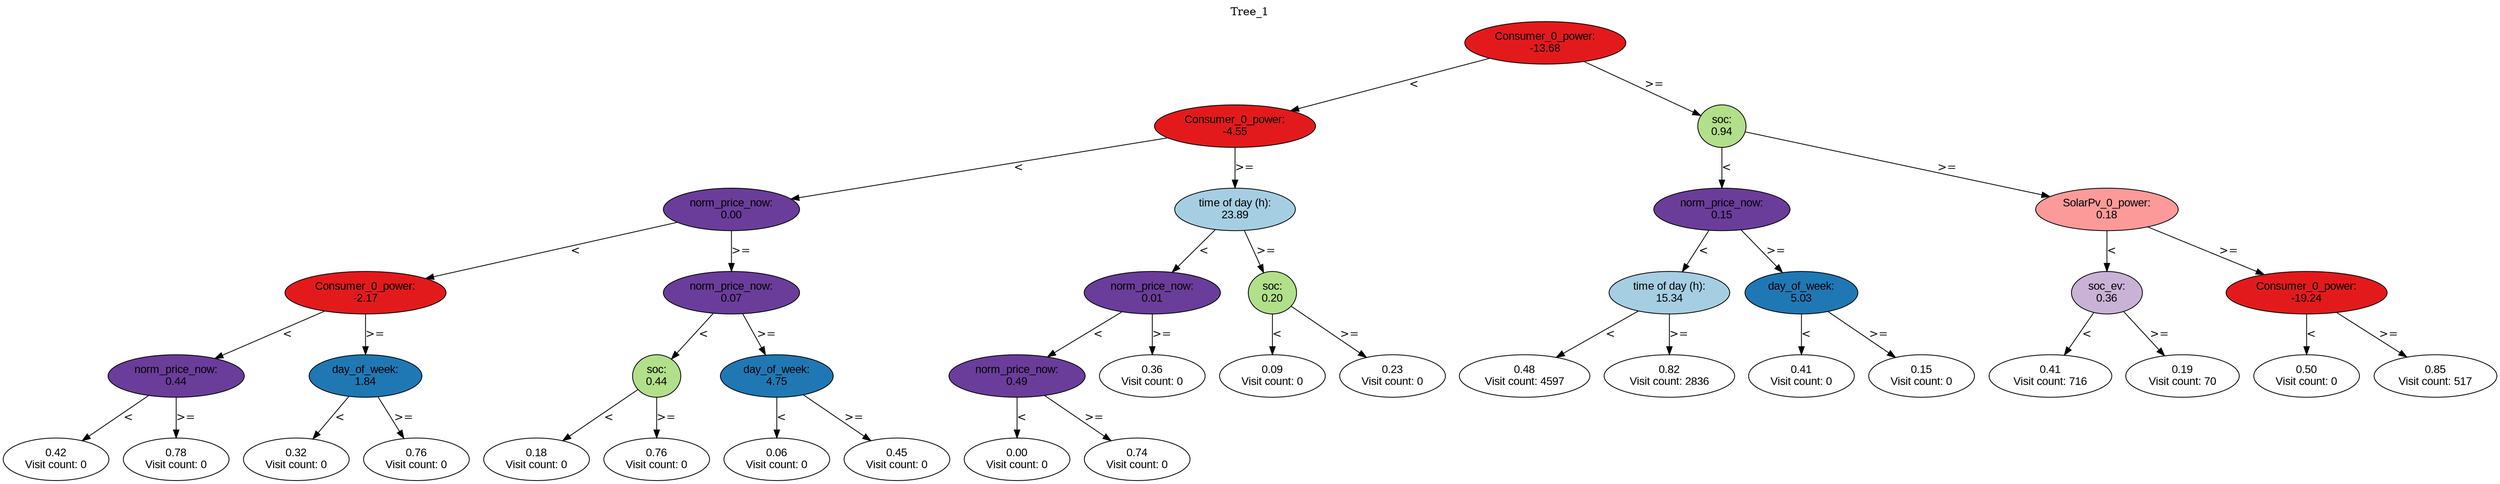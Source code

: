 digraph BST {
    node [fontname="Arial" style=filled colorscheme=paired12];
    0 [ label = "Consumer_0_power:
-13.68" fillcolor=6];
    1 [ label = "Consumer_0_power:
-4.55" fillcolor=6];
    2 [ label = "norm_price_now:
0.00" fillcolor=10];
    3 [ label = "Consumer_0_power:
-2.17" fillcolor=6];
    4 [ label = "norm_price_now:
0.44" fillcolor=10];
    5 [ label = "0.42
Visit count: 0" fillcolor=white];
    6 [ label = "0.78
Visit count: 0" fillcolor=white];
    7 [ label = "day_of_week:
1.84" fillcolor=2];
    8 [ label = "0.32
Visit count: 0" fillcolor=white];
    9 [ label = "0.76
Visit count: 0" fillcolor=white];
    10 [ label = "norm_price_now:
0.07" fillcolor=10];
    11 [ label = "soc:
0.44" fillcolor=3];
    12 [ label = "0.18
Visit count: 0" fillcolor=white];
    13 [ label = "0.76
Visit count: 0" fillcolor=white];
    14 [ label = "day_of_week:
4.75" fillcolor=2];
    15 [ label = "0.06
Visit count: 0" fillcolor=white];
    16 [ label = "0.45
Visit count: 0" fillcolor=white];
    17 [ label = "time of day (h):
23.89" fillcolor=1];
    18 [ label = "norm_price_now:
0.01" fillcolor=10];
    19 [ label = "norm_price_now:
0.49" fillcolor=10];
    20 [ label = "0.00
Visit count: 0" fillcolor=white];
    21 [ label = "0.74
Visit count: 0" fillcolor=white];
    22 [ label = "0.36
Visit count: 0" fillcolor=white];
    23 [ label = "soc:
0.20" fillcolor=3];
    24 [ label = "0.09
Visit count: 0" fillcolor=white];
    25 [ label = "0.23
Visit count: 0" fillcolor=white];
    26 [ label = "soc:
0.94" fillcolor=3];
    27 [ label = "norm_price_now:
0.15" fillcolor=10];
    28 [ label = "time of day (h):
15.34" fillcolor=1];
    29 [ label = "0.48
Visit count: 4597" fillcolor=white];
    30 [ label = "0.82
Visit count: 2836" fillcolor=white];
    31 [ label = "day_of_week:
5.03" fillcolor=2];
    32 [ label = "0.41
Visit count: 0" fillcolor=white];
    33 [ label = "0.15
Visit count: 0" fillcolor=white];
    34 [ label = "SolarPv_0_power:
0.18" fillcolor=5];
    35 [ label = "soc_ev:
0.36" fillcolor=9];
    36 [ label = "0.41
Visit count: 716" fillcolor=white];
    37 [ label = "0.19
Visit count: 70" fillcolor=white];
    38 [ label = "Consumer_0_power:
-19.24" fillcolor=6];
    39 [ label = "0.50
Visit count: 0" fillcolor=white];
    40 [ label = "0.85
Visit count: 517" fillcolor=white];

    0  -> 1[ label = "<"];
    0  -> 26[ label = ">="];
    1  -> 2[ label = "<"];
    1  -> 17[ label = ">="];
    2  -> 3[ label = "<"];
    2  -> 10[ label = ">="];
    3  -> 4[ label = "<"];
    3  -> 7[ label = ">="];
    4  -> 5[ label = "<"];
    4  -> 6[ label = ">="];
    7  -> 8[ label = "<"];
    7  -> 9[ label = ">="];
    10  -> 11[ label = "<"];
    10  -> 14[ label = ">="];
    11  -> 12[ label = "<"];
    11  -> 13[ label = ">="];
    14  -> 15[ label = "<"];
    14  -> 16[ label = ">="];
    17  -> 18[ label = "<"];
    17  -> 23[ label = ">="];
    18  -> 19[ label = "<"];
    18  -> 22[ label = ">="];
    19  -> 20[ label = "<"];
    19  -> 21[ label = ">="];
    23  -> 24[ label = "<"];
    23  -> 25[ label = ">="];
    26  -> 27[ label = "<"];
    26  -> 34[ label = ">="];
    27  -> 28[ label = "<"];
    27  -> 31[ label = ">="];
    28  -> 29[ label = "<"];
    28  -> 30[ label = ">="];
    31  -> 32[ label = "<"];
    31  -> 33[ label = ">="];
    34  -> 35[ label = "<"];
    34  -> 38[ label = ">="];
    35  -> 36[ label = "<"];
    35  -> 37[ label = ">="];
    38  -> 39[ label = "<"];
    38  -> 40[ label = ">="];

    labelloc="t";
    label="Tree_1";
}